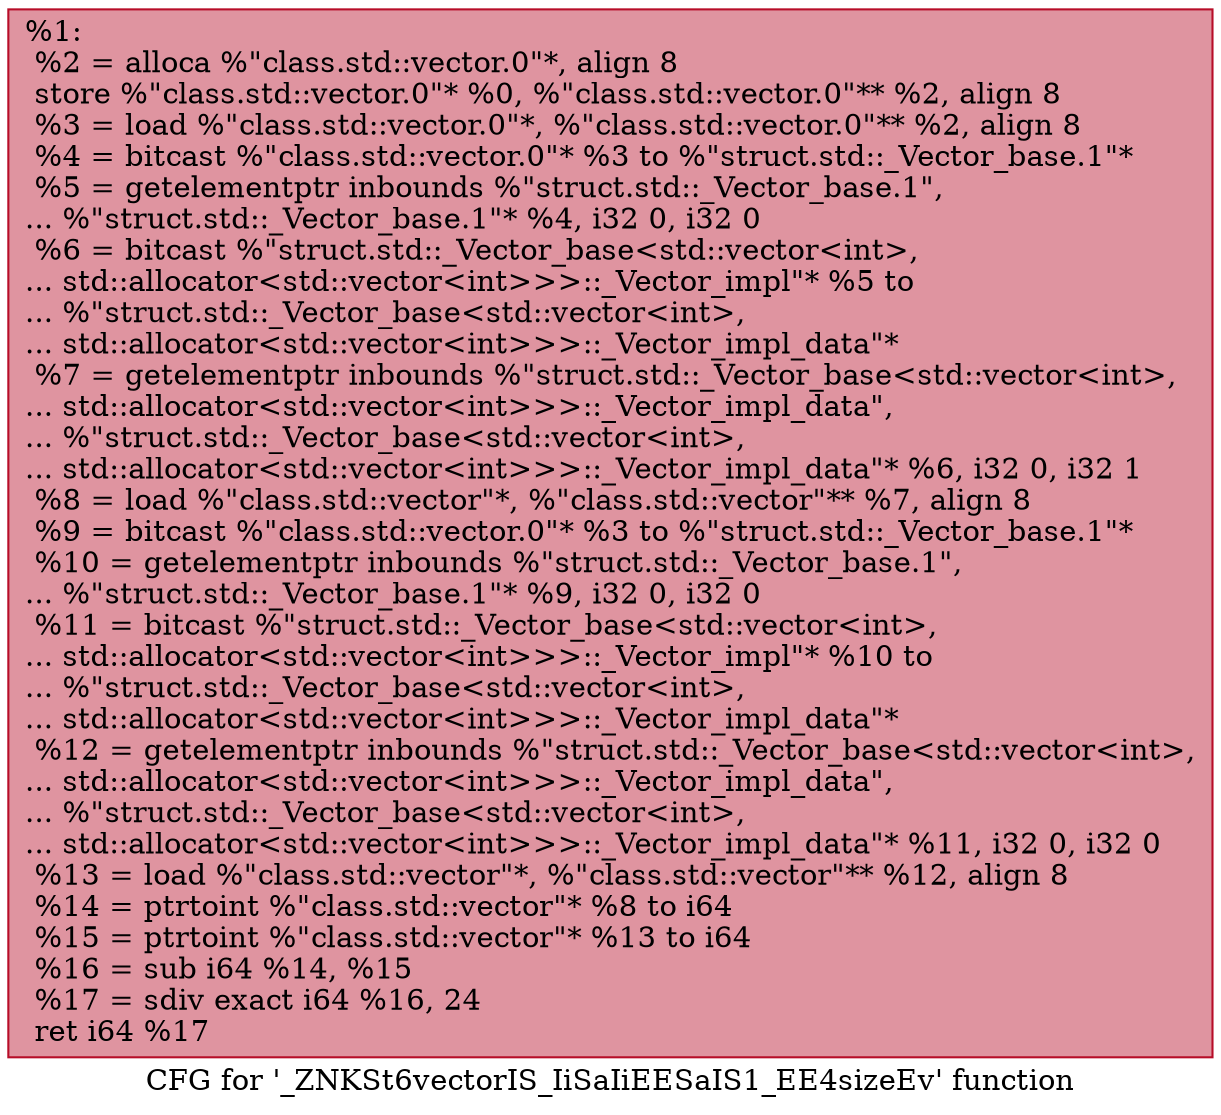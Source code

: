 digraph "CFG for '_ZNKSt6vectorIS_IiSaIiEESaIS1_EE4sizeEv' function" {
	label="CFG for '_ZNKSt6vectorIS_IiSaIiEESaIS1_EE4sizeEv' function";

	Node0x563b4a9f9d20 [shape=record,color="#b70d28ff", style=filled, fillcolor="#b70d2870",label="{%1:\l  %2 = alloca %\"class.std::vector.0\"*, align 8\l  store %\"class.std::vector.0\"* %0, %\"class.std::vector.0\"** %2, align 8\l  %3 = load %\"class.std::vector.0\"*, %\"class.std::vector.0\"** %2, align 8\l  %4 = bitcast %\"class.std::vector.0\"* %3 to %\"struct.std::_Vector_base.1\"*\l  %5 = getelementptr inbounds %\"struct.std::_Vector_base.1\",\l... %\"struct.std::_Vector_base.1\"* %4, i32 0, i32 0\l  %6 = bitcast %\"struct.std::_Vector_base\<std::vector\<int\>,\l... std::allocator\<std::vector\<int\>\>\>::_Vector_impl\"* %5 to\l... %\"struct.std::_Vector_base\<std::vector\<int\>,\l... std::allocator\<std::vector\<int\>\>\>::_Vector_impl_data\"*\l  %7 = getelementptr inbounds %\"struct.std::_Vector_base\<std::vector\<int\>,\l... std::allocator\<std::vector\<int\>\>\>::_Vector_impl_data\",\l... %\"struct.std::_Vector_base\<std::vector\<int\>,\l... std::allocator\<std::vector\<int\>\>\>::_Vector_impl_data\"* %6, i32 0, i32 1\l  %8 = load %\"class.std::vector\"*, %\"class.std::vector\"** %7, align 8\l  %9 = bitcast %\"class.std::vector.0\"* %3 to %\"struct.std::_Vector_base.1\"*\l  %10 = getelementptr inbounds %\"struct.std::_Vector_base.1\",\l... %\"struct.std::_Vector_base.1\"* %9, i32 0, i32 0\l  %11 = bitcast %\"struct.std::_Vector_base\<std::vector\<int\>,\l... std::allocator\<std::vector\<int\>\>\>::_Vector_impl\"* %10 to\l... %\"struct.std::_Vector_base\<std::vector\<int\>,\l... std::allocator\<std::vector\<int\>\>\>::_Vector_impl_data\"*\l  %12 = getelementptr inbounds %\"struct.std::_Vector_base\<std::vector\<int\>,\l... std::allocator\<std::vector\<int\>\>\>::_Vector_impl_data\",\l... %\"struct.std::_Vector_base\<std::vector\<int\>,\l... std::allocator\<std::vector\<int\>\>\>::_Vector_impl_data\"* %11, i32 0, i32 0\l  %13 = load %\"class.std::vector\"*, %\"class.std::vector\"** %12, align 8\l  %14 = ptrtoint %\"class.std::vector\"* %8 to i64\l  %15 = ptrtoint %\"class.std::vector\"* %13 to i64\l  %16 = sub i64 %14, %15\l  %17 = sdiv exact i64 %16, 24\l  ret i64 %17\l}"];
}
